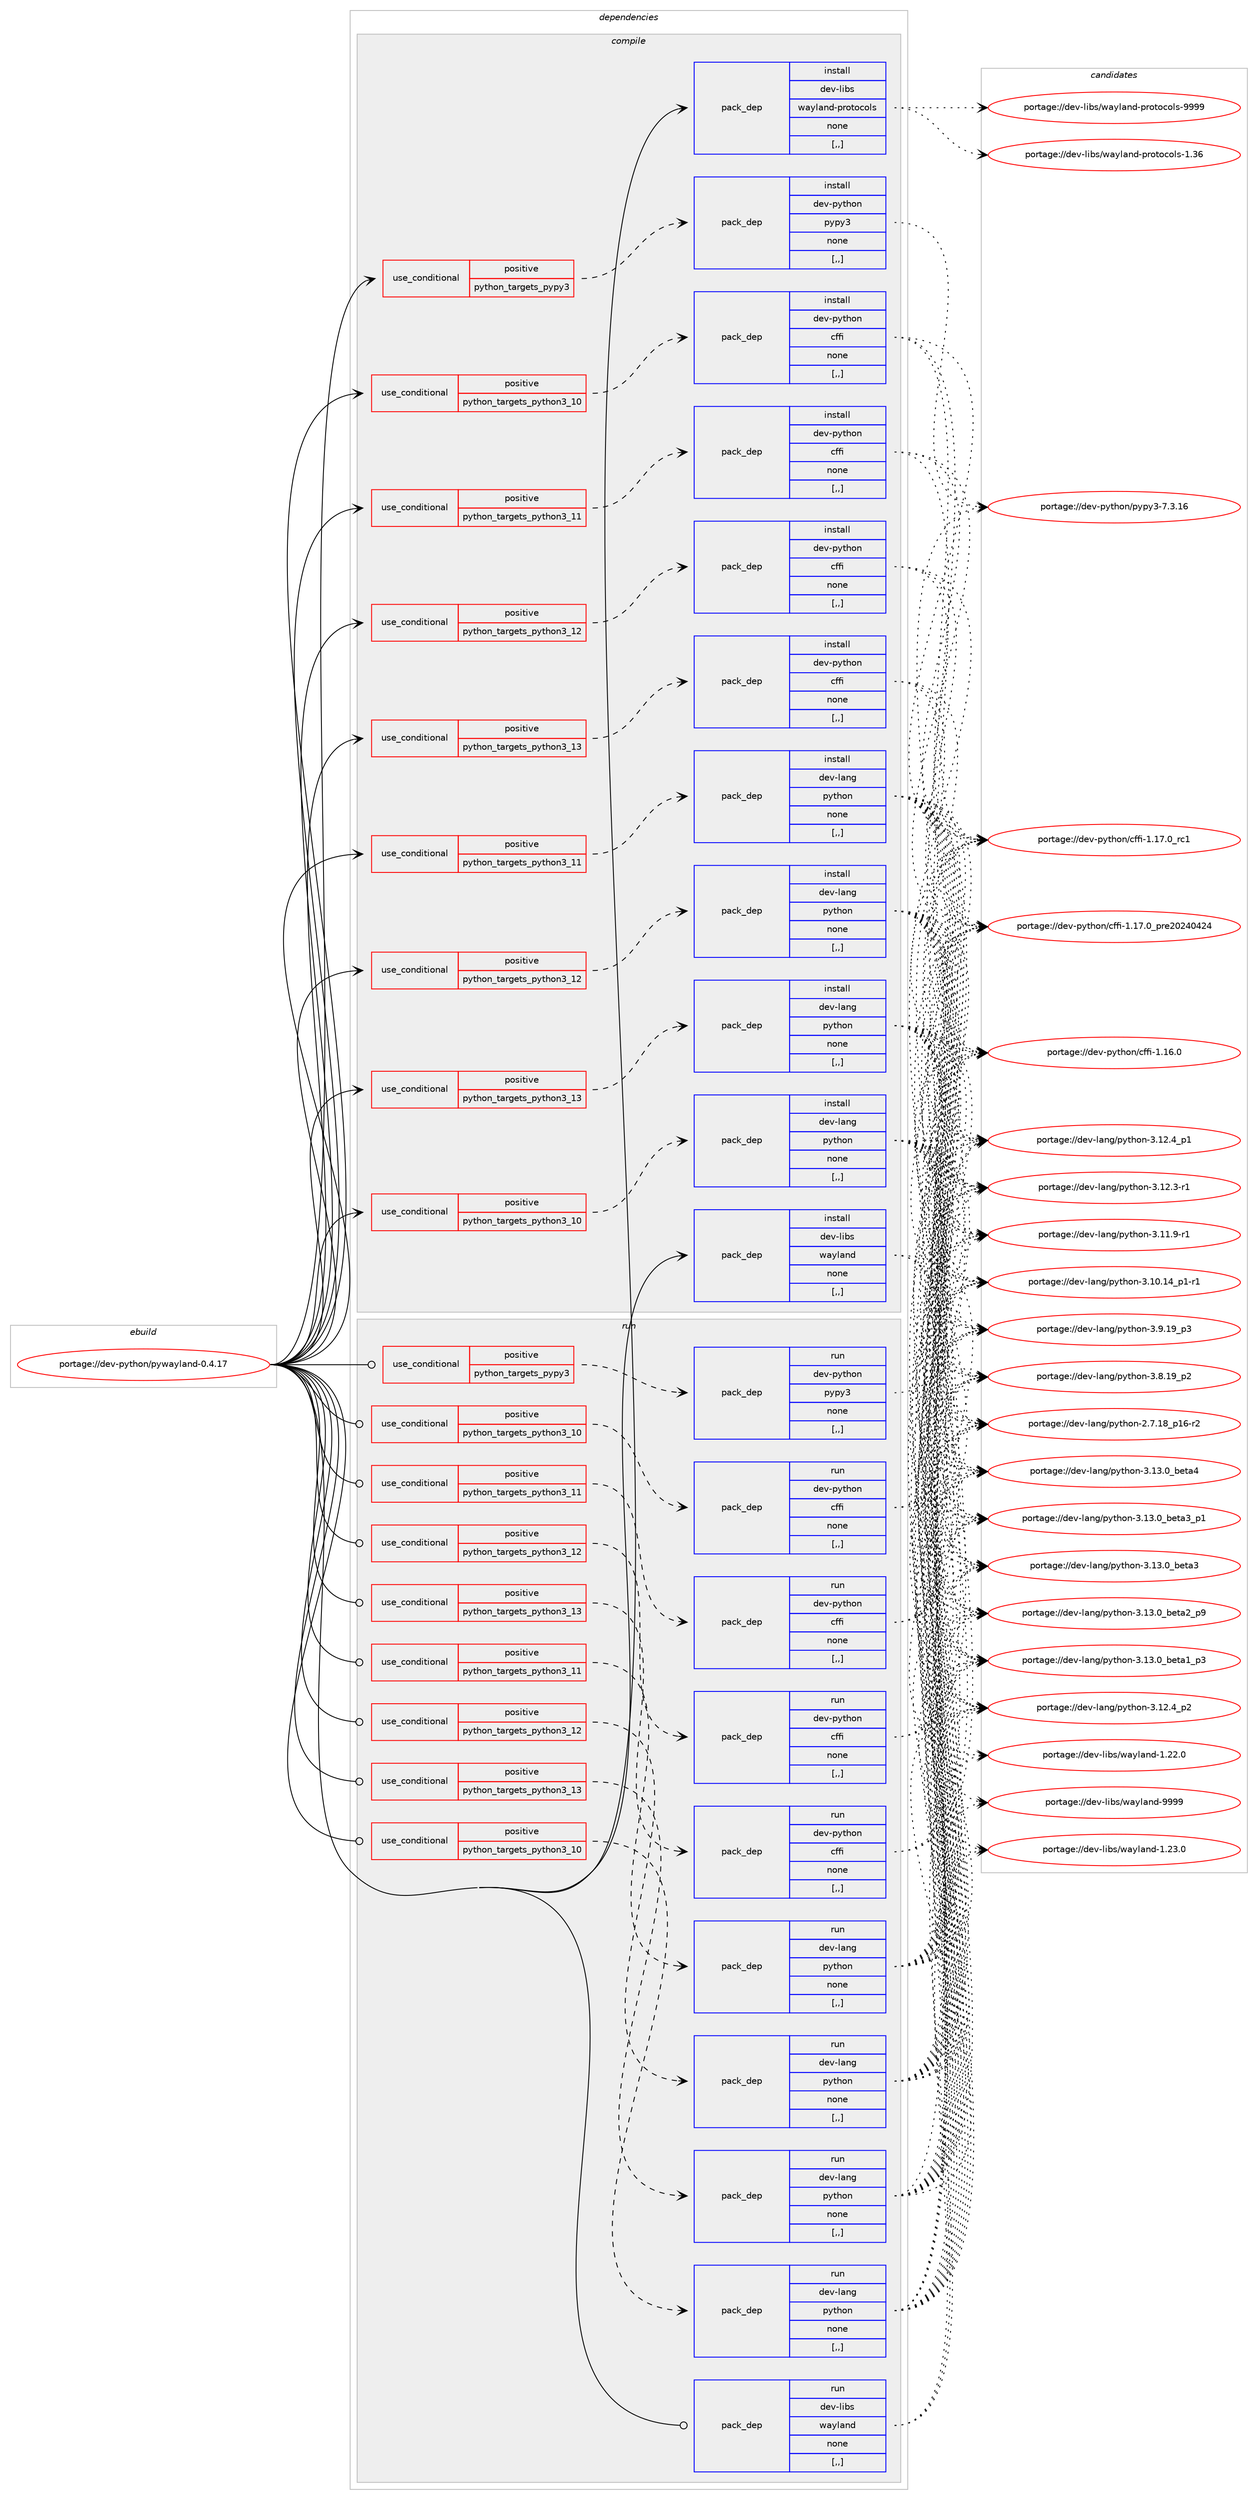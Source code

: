 digraph prolog {

# *************
# Graph options
# *************

newrank=true;
concentrate=true;
compound=true;
graph [rankdir=LR,fontname=Helvetica,fontsize=10,ranksep=1.5];#, ranksep=2.5, nodesep=0.2];
edge  [arrowhead=vee];
node  [fontname=Helvetica,fontsize=10];

# **********
# The ebuild
# **********

subgraph cluster_leftcol {
color=gray;
label=<<i>ebuild</i>>;
id [label="portage://dev-python/pywayland-0.4.17", color=red, width=4, href="../dev-python/pywayland-0.4.17.svg"];
}

# ****************
# The dependencies
# ****************

subgraph cluster_midcol {
color=gray;
label=<<i>dependencies</i>>;
subgraph cluster_compile {
fillcolor="#eeeeee";
style=filled;
label=<<i>compile</i>>;
subgraph cond38649 {
dependency161082 [label=<<TABLE BORDER="0" CELLBORDER="1" CELLSPACING="0" CELLPADDING="4"><TR><TD ROWSPAN="3" CELLPADDING="10">use_conditional</TD></TR><TR><TD>positive</TD></TR><TR><TD>python_targets_pypy3</TD></TR></TABLE>>, shape=none, color=red];
subgraph pack121161 {
dependency161083 [label=<<TABLE BORDER="0" CELLBORDER="1" CELLSPACING="0" CELLPADDING="4" WIDTH="220"><TR><TD ROWSPAN="6" CELLPADDING="30">pack_dep</TD></TR><TR><TD WIDTH="110">install</TD></TR><TR><TD>dev-python</TD></TR><TR><TD>pypy3</TD></TR><TR><TD>none</TD></TR><TR><TD>[,,]</TD></TR></TABLE>>, shape=none, color=blue];
}
dependency161082:e -> dependency161083:w [weight=20,style="dashed",arrowhead="vee"];
}
id:e -> dependency161082:w [weight=20,style="solid",arrowhead="vee"];
subgraph cond38650 {
dependency161084 [label=<<TABLE BORDER="0" CELLBORDER="1" CELLSPACING="0" CELLPADDING="4"><TR><TD ROWSPAN="3" CELLPADDING="10">use_conditional</TD></TR><TR><TD>positive</TD></TR><TR><TD>python_targets_python3_10</TD></TR></TABLE>>, shape=none, color=red];
subgraph pack121162 {
dependency161085 [label=<<TABLE BORDER="0" CELLBORDER="1" CELLSPACING="0" CELLPADDING="4" WIDTH="220"><TR><TD ROWSPAN="6" CELLPADDING="30">pack_dep</TD></TR><TR><TD WIDTH="110">install</TD></TR><TR><TD>dev-lang</TD></TR><TR><TD>python</TD></TR><TR><TD>none</TD></TR><TR><TD>[,,]</TD></TR></TABLE>>, shape=none, color=blue];
}
dependency161084:e -> dependency161085:w [weight=20,style="dashed",arrowhead="vee"];
}
id:e -> dependency161084:w [weight=20,style="solid",arrowhead="vee"];
subgraph cond38651 {
dependency161086 [label=<<TABLE BORDER="0" CELLBORDER="1" CELLSPACING="0" CELLPADDING="4"><TR><TD ROWSPAN="3" CELLPADDING="10">use_conditional</TD></TR><TR><TD>positive</TD></TR><TR><TD>python_targets_python3_10</TD></TR></TABLE>>, shape=none, color=red];
subgraph pack121163 {
dependency161087 [label=<<TABLE BORDER="0" CELLBORDER="1" CELLSPACING="0" CELLPADDING="4" WIDTH="220"><TR><TD ROWSPAN="6" CELLPADDING="30">pack_dep</TD></TR><TR><TD WIDTH="110">install</TD></TR><TR><TD>dev-python</TD></TR><TR><TD>cffi</TD></TR><TR><TD>none</TD></TR><TR><TD>[,,]</TD></TR></TABLE>>, shape=none, color=blue];
}
dependency161086:e -> dependency161087:w [weight=20,style="dashed",arrowhead="vee"];
}
id:e -> dependency161086:w [weight=20,style="solid",arrowhead="vee"];
subgraph cond38652 {
dependency161088 [label=<<TABLE BORDER="0" CELLBORDER="1" CELLSPACING="0" CELLPADDING="4"><TR><TD ROWSPAN="3" CELLPADDING="10">use_conditional</TD></TR><TR><TD>positive</TD></TR><TR><TD>python_targets_python3_11</TD></TR></TABLE>>, shape=none, color=red];
subgraph pack121164 {
dependency161089 [label=<<TABLE BORDER="0" CELLBORDER="1" CELLSPACING="0" CELLPADDING="4" WIDTH="220"><TR><TD ROWSPAN="6" CELLPADDING="30">pack_dep</TD></TR><TR><TD WIDTH="110">install</TD></TR><TR><TD>dev-lang</TD></TR><TR><TD>python</TD></TR><TR><TD>none</TD></TR><TR><TD>[,,]</TD></TR></TABLE>>, shape=none, color=blue];
}
dependency161088:e -> dependency161089:w [weight=20,style="dashed",arrowhead="vee"];
}
id:e -> dependency161088:w [weight=20,style="solid",arrowhead="vee"];
subgraph cond38653 {
dependency161090 [label=<<TABLE BORDER="0" CELLBORDER="1" CELLSPACING="0" CELLPADDING="4"><TR><TD ROWSPAN="3" CELLPADDING="10">use_conditional</TD></TR><TR><TD>positive</TD></TR><TR><TD>python_targets_python3_11</TD></TR></TABLE>>, shape=none, color=red];
subgraph pack121165 {
dependency161091 [label=<<TABLE BORDER="0" CELLBORDER="1" CELLSPACING="0" CELLPADDING="4" WIDTH="220"><TR><TD ROWSPAN="6" CELLPADDING="30">pack_dep</TD></TR><TR><TD WIDTH="110">install</TD></TR><TR><TD>dev-python</TD></TR><TR><TD>cffi</TD></TR><TR><TD>none</TD></TR><TR><TD>[,,]</TD></TR></TABLE>>, shape=none, color=blue];
}
dependency161090:e -> dependency161091:w [weight=20,style="dashed",arrowhead="vee"];
}
id:e -> dependency161090:w [weight=20,style="solid",arrowhead="vee"];
subgraph cond38654 {
dependency161092 [label=<<TABLE BORDER="0" CELLBORDER="1" CELLSPACING="0" CELLPADDING="4"><TR><TD ROWSPAN="3" CELLPADDING="10">use_conditional</TD></TR><TR><TD>positive</TD></TR><TR><TD>python_targets_python3_12</TD></TR></TABLE>>, shape=none, color=red];
subgraph pack121166 {
dependency161093 [label=<<TABLE BORDER="0" CELLBORDER="1" CELLSPACING="0" CELLPADDING="4" WIDTH="220"><TR><TD ROWSPAN="6" CELLPADDING="30">pack_dep</TD></TR><TR><TD WIDTH="110">install</TD></TR><TR><TD>dev-lang</TD></TR><TR><TD>python</TD></TR><TR><TD>none</TD></TR><TR><TD>[,,]</TD></TR></TABLE>>, shape=none, color=blue];
}
dependency161092:e -> dependency161093:w [weight=20,style="dashed",arrowhead="vee"];
}
id:e -> dependency161092:w [weight=20,style="solid",arrowhead="vee"];
subgraph cond38655 {
dependency161094 [label=<<TABLE BORDER="0" CELLBORDER="1" CELLSPACING="0" CELLPADDING="4"><TR><TD ROWSPAN="3" CELLPADDING="10">use_conditional</TD></TR><TR><TD>positive</TD></TR><TR><TD>python_targets_python3_12</TD></TR></TABLE>>, shape=none, color=red];
subgraph pack121167 {
dependency161095 [label=<<TABLE BORDER="0" CELLBORDER="1" CELLSPACING="0" CELLPADDING="4" WIDTH="220"><TR><TD ROWSPAN="6" CELLPADDING="30">pack_dep</TD></TR><TR><TD WIDTH="110">install</TD></TR><TR><TD>dev-python</TD></TR><TR><TD>cffi</TD></TR><TR><TD>none</TD></TR><TR><TD>[,,]</TD></TR></TABLE>>, shape=none, color=blue];
}
dependency161094:e -> dependency161095:w [weight=20,style="dashed",arrowhead="vee"];
}
id:e -> dependency161094:w [weight=20,style="solid",arrowhead="vee"];
subgraph cond38656 {
dependency161096 [label=<<TABLE BORDER="0" CELLBORDER="1" CELLSPACING="0" CELLPADDING="4"><TR><TD ROWSPAN="3" CELLPADDING="10">use_conditional</TD></TR><TR><TD>positive</TD></TR><TR><TD>python_targets_python3_13</TD></TR></TABLE>>, shape=none, color=red];
subgraph pack121168 {
dependency161097 [label=<<TABLE BORDER="0" CELLBORDER="1" CELLSPACING="0" CELLPADDING="4" WIDTH="220"><TR><TD ROWSPAN="6" CELLPADDING="30">pack_dep</TD></TR><TR><TD WIDTH="110">install</TD></TR><TR><TD>dev-lang</TD></TR><TR><TD>python</TD></TR><TR><TD>none</TD></TR><TR><TD>[,,]</TD></TR></TABLE>>, shape=none, color=blue];
}
dependency161096:e -> dependency161097:w [weight=20,style="dashed",arrowhead="vee"];
}
id:e -> dependency161096:w [weight=20,style="solid",arrowhead="vee"];
subgraph cond38657 {
dependency161098 [label=<<TABLE BORDER="0" CELLBORDER="1" CELLSPACING="0" CELLPADDING="4"><TR><TD ROWSPAN="3" CELLPADDING="10">use_conditional</TD></TR><TR><TD>positive</TD></TR><TR><TD>python_targets_python3_13</TD></TR></TABLE>>, shape=none, color=red];
subgraph pack121169 {
dependency161099 [label=<<TABLE BORDER="0" CELLBORDER="1" CELLSPACING="0" CELLPADDING="4" WIDTH="220"><TR><TD ROWSPAN="6" CELLPADDING="30">pack_dep</TD></TR><TR><TD WIDTH="110">install</TD></TR><TR><TD>dev-python</TD></TR><TR><TD>cffi</TD></TR><TR><TD>none</TD></TR><TR><TD>[,,]</TD></TR></TABLE>>, shape=none, color=blue];
}
dependency161098:e -> dependency161099:w [weight=20,style="dashed",arrowhead="vee"];
}
id:e -> dependency161098:w [weight=20,style="solid",arrowhead="vee"];
subgraph pack121170 {
dependency161100 [label=<<TABLE BORDER="0" CELLBORDER="1" CELLSPACING="0" CELLPADDING="4" WIDTH="220"><TR><TD ROWSPAN="6" CELLPADDING="30">pack_dep</TD></TR><TR><TD WIDTH="110">install</TD></TR><TR><TD>dev-libs</TD></TR><TR><TD>wayland</TD></TR><TR><TD>none</TD></TR><TR><TD>[,,]</TD></TR></TABLE>>, shape=none, color=blue];
}
id:e -> dependency161100:w [weight=20,style="solid",arrowhead="vee"];
subgraph pack121171 {
dependency161101 [label=<<TABLE BORDER="0" CELLBORDER="1" CELLSPACING="0" CELLPADDING="4" WIDTH="220"><TR><TD ROWSPAN="6" CELLPADDING="30">pack_dep</TD></TR><TR><TD WIDTH="110">install</TD></TR><TR><TD>dev-libs</TD></TR><TR><TD>wayland-protocols</TD></TR><TR><TD>none</TD></TR><TR><TD>[,,]</TD></TR></TABLE>>, shape=none, color=blue];
}
id:e -> dependency161101:w [weight=20,style="solid",arrowhead="vee"];
}
subgraph cluster_compileandrun {
fillcolor="#eeeeee";
style=filled;
label=<<i>compile and run</i>>;
}
subgraph cluster_run {
fillcolor="#eeeeee";
style=filled;
label=<<i>run</i>>;
subgraph cond38658 {
dependency161102 [label=<<TABLE BORDER="0" CELLBORDER="1" CELLSPACING="0" CELLPADDING="4"><TR><TD ROWSPAN="3" CELLPADDING="10">use_conditional</TD></TR><TR><TD>positive</TD></TR><TR><TD>python_targets_pypy3</TD></TR></TABLE>>, shape=none, color=red];
subgraph pack121172 {
dependency161103 [label=<<TABLE BORDER="0" CELLBORDER="1" CELLSPACING="0" CELLPADDING="4" WIDTH="220"><TR><TD ROWSPAN="6" CELLPADDING="30">pack_dep</TD></TR><TR><TD WIDTH="110">run</TD></TR><TR><TD>dev-python</TD></TR><TR><TD>pypy3</TD></TR><TR><TD>none</TD></TR><TR><TD>[,,]</TD></TR></TABLE>>, shape=none, color=blue];
}
dependency161102:e -> dependency161103:w [weight=20,style="dashed",arrowhead="vee"];
}
id:e -> dependency161102:w [weight=20,style="solid",arrowhead="odot"];
subgraph cond38659 {
dependency161104 [label=<<TABLE BORDER="0" CELLBORDER="1" CELLSPACING="0" CELLPADDING="4"><TR><TD ROWSPAN="3" CELLPADDING="10">use_conditional</TD></TR><TR><TD>positive</TD></TR><TR><TD>python_targets_python3_10</TD></TR></TABLE>>, shape=none, color=red];
subgraph pack121173 {
dependency161105 [label=<<TABLE BORDER="0" CELLBORDER="1" CELLSPACING="0" CELLPADDING="4" WIDTH="220"><TR><TD ROWSPAN="6" CELLPADDING="30">pack_dep</TD></TR><TR><TD WIDTH="110">run</TD></TR><TR><TD>dev-lang</TD></TR><TR><TD>python</TD></TR><TR><TD>none</TD></TR><TR><TD>[,,]</TD></TR></TABLE>>, shape=none, color=blue];
}
dependency161104:e -> dependency161105:w [weight=20,style="dashed",arrowhead="vee"];
}
id:e -> dependency161104:w [weight=20,style="solid",arrowhead="odot"];
subgraph cond38660 {
dependency161106 [label=<<TABLE BORDER="0" CELLBORDER="1" CELLSPACING="0" CELLPADDING="4"><TR><TD ROWSPAN="3" CELLPADDING="10">use_conditional</TD></TR><TR><TD>positive</TD></TR><TR><TD>python_targets_python3_10</TD></TR></TABLE>>, shape=none, color=red];
subgraph pack121174 {
dependency161107 [label=<<TABLE BORDER="0" CELLBORDER="1" CELLSPACING="0" CELLPADDING="4" WIDTH="220"><TR><TD ROWSPAN="6" CELLPADDING="30">pack_dep</TD></TR><TR><TD WIDTH="110">run</TD></TR><TR><TD>dev-python</TD></TR><TR><TD>cffi</TD></TR><TR><TD>none</TD></TR><TR><TD>[,,]</TD></TR></TABLE>>, shape=none, color=blue];
}
dependency161106:e -> dependency161107:w [weight=20,style="dashed",arrowhead="vee"];
}
id:e -> dependency161106:w [weight=20,style="solid",arrowhead="odot"];
subgraph cond38661 {
dependency161108 [label=<<TABLE BORDER="0" CELLBORDER="1" CELLSPACING="0" CELLPADDING="4"><TR><TD ROWSPAN="3" CELLPADDING="10">use_conditional</TD></TR><TR><TD>positive</TD></TR><TR><TD>python_targets_python3_11</TD></TR></TABLE>>, shape=none, color=red];
subgraph pack121175 {
dependency161109 [label=<<TABLE BORDER="0" CELLBORDER="1" CELLSPACING="0" CELLPADDING="4" WIDTH="220"><TR><TD ROWSPAN="6" CELLPADDING="30">pack_dep</TD></TR><TR><TD WIDTH="110">run</TD></TR><TR><TD>dev-lang</TD></TR><TR><TD>python</TD></TR><TR><TD>none</TD></TR><TR><TD>[,,]</TD></TR></TABLE>>, shape=none, color=blue];
}
dependency161108:e -> dependency161109:w [weight=20,style="dashed",arrowhead="vee"];
}
id:e -> dependency161108:w [weight=20,style="solid",arrowhead="odot"];
subgraph cond38662 {
dependency161110 [label=<<TABLE BORDER="0" CELLBORDER="1" CELLSPACING="0" CELLPADDING="4"><TR><TD ROWSPAN="3" CELLPADDING="10">use_conditional</TD></TR><TR><TD>positive</TD></TR><TR><TD>python_targets_python3_11</TD></TR></TABLE>>, shape=none, color=red];
subgraph pack121176 {
dependency161111 [label=<<TABLE BORDER="0" CELLBORDER="1" CELLSPACING="0" CELLPADDING="4" WIDTH="220"><TR><TD ROWSPAN="6" CELLPADDING="30">pack_dep</TD></TR><TR><TD WIDTH="110">run</TD></TR><TR><TD>dev-python</TD></TR><TR><TD>cffi</TD></TR><TR><TD>none</TD></TR><TR><TD>[,,]</TD></TR></TABLE>>, shape=none, color=blue];
}
dependency161110:e -> dependency161111:w [weight=20,style="dashed",arrowhead="vee"];
}
id:e -> dependency161110:w [weight=20,style="solid",arrowhead="odot"];
subgraph cond38663 {
dependency161112 [label=<<TABLE BORDER="0" CELLBORDER="1" CELLSPACING="0" CELLPADDING="4"><TR><TD ROWSPAN="3" CELLPADDING="10">use_conditional</TD></TR><TR><TD>positive</TD></TR><TR><TD>python_targets_python3_12</TD></TR></TABLE>>, shape=none, color=red];
subgraph pack121177 {
dependency161113 [label=<<TABLE BORDER="0" CELLBORDER="1" CELLSPACING="0" CELLPADDING="4" WIDTH="220"><TR><TD ROWSPAN="6" CELLPADDING="30">pack_dep</TD></TR><TR><TD WIDTH="110">run</TD></TR><TR><TD>dev-lang</TD></TR><TR><TD>python</TD></TR><TR><TD>none</TD></TR><TR><TD>[,,]</TD></TR></TABLE>>, shape=none, color=blue];
}
dependency161112:e -> dependency161113:w [weight=20,style="dashed",arrowhead="vee"];
}
id:e -> dependency161112:w [weight=20,style="solid",arrowhead="odot"];
subgraph cond38664 {
dependency161114 [label=<<TABLE BORDER="0" CELLBORDER="1" CELLSPACING="0" CELLPADDING="4"><TR><TD ROWSPAN="3" CELLPADDING="10">use_conditional</TD></TR><TR><TD>positive</TD></TR><TR><TD>python_targets_python3_12</TD></TR></TABLE>>, shape=none, color=red];
subgraph pack121178 {
dependency161115 [label=<<TABLE BORDER="0" CELLBORDER="1" CELLSPACING="0" CELLPADDING="4" WIDTH="220"><TR><TD ROWSPAN="6" CELLPADDING="30">pack_dep</TD></TR><TR><TD WIDTH="110">run</TD></TR><TR><TD>dev-python</TD></TR><TR><TD>cffi</TD></TR><TR><TD>none</TD></TR><TR><TD>[,,]</TD></TR></TABLE>>, shape=none, color=blue];
}
dependency161114:e -> dependency161115:w [weight=20,style="dashed",arrowhead="vee"];
}
id:e -> dependency161114:w [weight=20,style="solid",arrowhead="odot"];
subgraph cond38665 {
dependency161116 [label=<<TABLE BORDER="0" CELLBORDER="1" CELLSPACING="0" CELLPADDING="4"><TR><TD ROWSPAN="3" CELLPADDING="10">use_conditional</TD></TR><TR><TD>positive</TD></TR><TR><TD>python_targets_python3_13</TD></TR></TABLE>>, shape=none, color=red];
subgraph pack121179 {
dependency161117 [label=<<TABLE BORDER="0" CELLBORDER="1" CELLSPACING="0" CELLPADDING="4" WIDTH="220"><TR><TD ROWSPAN="6" CELLPADDING="30">pack_dep</TD></TR><TR><TD WIDTH="110">run</TD></TR><TR><TD>dev-lang</TD></TR><TR><TD>python</TD></TR><TR><TD>none</TD></TR><TR><TD>[,,]</TD></TR></TABLE>>, shape=none, color=blue];
}
dependency161116:e -> dependency161117:w [weight=20,style="dashed",arrowhead="vee"];
}
id:e -> dependency161116:w [weight=20,style="solid",arrowhead="odot"];
subgraph cond38666 {
dependency161118 [label=<<TABLE BORDER="0" CELLBORDER="1" CELLSPACING="0" CELLPADDING="4"><TR><TD ROWSPAN="3" CELLPADDING="10">use_conditional</TD></TR><TR><TD>positive</TD></TR><TR><TD>python_targets_python3_13</TD></TR></TABLE>>, shape=none, color=red];
subgraph pack121180 {
dependency161119 [label=<<TABLE BORDER="0" CELLBORDER="1" CELLSPACING="0" CELLPADDING="4" WIDTH="220"><TR><TD ROWSPAN="6" CELLPADDING="30">pack_dep</TD></TR><TR><TD WIDTH="110">run</TD></TR><TR><TD>dev-python</TD></TR><TR><TD>cffi</TD></TR><TR><TD>none</TD></TR><TR><TD>[,,]</TD></TR></TABLE>>, shape=none, color=blue];
}
dependency161118:e -> dependency161119:w [weight=20,style="dashed",arrowhead="vee"];
}
id:e -> dependency161118:w [weight=20,style="solid",arrowhead="odot"];
subgraph pack121181 {
dependency161120 [label=<<TABLE BORDER="0" CELLBORDER="1" CELLSPACING="0" CELLPADDING="4" WIDTH="220"><TR><TD ROWSPAN="6" CELLPADDING="30">pack_dep</TD></TR><TR><TD WIDTH="110">run</TD></TR><TR><TD>dev-libs</TD></TR><TR><TD>wayland</TD></TR><TR><TD>none</TD></TR><TR><TD>[,,]</TD></TR></TABLE>>, shape=none, color=blue];
}
id:e -> dependency161120:w [weight=20,style="solid",arrowhead="odot"];
}
}

# **************
# The candidates
# **************

subgraph cluster_choices {
rank=same;
color=gray;
label=<<i>candidates</i>>;

subgraph choice121161 {
color=black;
nodesep=1;
choice10010111845112121116104111110471121211121215145554651464954 [label="portage://dev-python/pypy3-7.3.16", color=red, width=4,href="../dev-python/pypy3-7.3.16.svg"];
dependency161083:e -> choice10010111845112121116104111110471121211121215145554651464954:w [style=dotted,weight="100"];
}
subgraph choice121162 {
color=black;
nodesep=1;
choice1001011184510897110103471121211161041111104551464951464895981011169752 [label="portage://dev-lang/python-3.13.0_beta4", color=red, width=4,href="../dev-lang/python-3.13.0_beta4.svg"];
choice10010111845108971101034711212111610411111045514649514648959810111697519511249 [label="portage://dev-lang/python-3.13.0_beta3_p1", color=red, width=4,href="../dev-lang/python-3.13.0_beta3_p1.svg"];
choice1001011184510897110103471121211161041111104551464951464895981011169751 [label="portage://dev-lang/python-3.13.0_beta3", color=red, width=4,href="../dev-lang/python-3.13.0_beta3.svg"];
choice10010111845108971101034711212111610411111045514649514648959810111697509511257 [label="portage://dev-lang/python-3.13.0_beta2_p9", color=red, width=4,href="../dev-lang/python-3.13.0_beta2_p9.svg"];
choice10010111845108971101034711212111610411111045514649514648959810111697499511251 [label="portage://dev-lang/python-3.13.0_beta1_p3", color=red, width=4,href="../dev-lang/python-3.13.0_beta1_p3.svg"];
choice100101118451089711010347112121116104111110455146495046529511250 [label="portage://dev-lang/python-3.12.4_p2", color=red, width=4,href="../dev-lang/python-3.12.4_p2.svg"];
choice100101118451089711010347112121116104111110455146495046529511249 [label="portage://dev-lang/python-3.12.4_p1", color=red, width=4,href="../dev-lang/python-3.12.4_p1.svg"];
choice100101118451089711010347112121116104111110455146495046514511449 [label="portage://dev-lang/python-3.12.3-r1", color=red, width=4,href="../dev-lang/python-3.12.3-r1.svg"];
choice100101118451089711010347112121116104111110455146494946574511449 [label="portage://dev-lang/python-3.11.9-r1", color=red, width=4,href="../dev-lang/python-3.11.9-r1.svg"];
choice100101118451089711010347112121116104111110455146494846495295112494511449 [label="portage://dev-lang/python-3.10.14_p1-r1", color=red, width=4,href="../dev-lang/python-3.10.14_p1-r1.svg"];
choice100101118451089711010347112121116104111110455146574649579511251 [label="portage://dev-lang/python-3.9.19_p3", color=red, width=4,href="../dev-lang/python-3.9.19_p3.svg"];
choice100101118451089711010347112121116104111110455146564649579511250 [label="portage://dev-lang/python-3.8.19_p2", color=red, width=4,href="../dev-lang/python-3.8.19_p2.svg"];
choice100101118451089711010347112121116104111110455046554649569511249544511450 [label="portage://dev-lang/python-2.7.18_p16-r2", color=red, width=4,href="../dev-lang/python-2.7.18_p16-r2.svg"];
dependency161085:e -> choice1001011184510897110103471121211161041111104551464951464895981011169752:w [style=dotted,weight="100"];
dependency161085:e -> choice10010111845108971101034711212111610411111045514649514648959810111697519511249:w [style=dotted,weight="100"];
dependency161085:e -> choice1001011184510897110103471121211161041111104551464951464895981011169751:w [style=dotted,weight="100"];
dependency161085:e -> choice10010111845108971101034711212111610411111045514649514648959810111697509511257:w [style=dotted,weight="100"];
dependency161085:e -> choice10010111845108971101034711212111610411111045514649514648959810111697499511251:w [style=dotted,weight="100"];
dependency161085:e -> choice100101118451089711010347112121116104111110455146495046529511250:w [style=dotted,weight="100"];
dependency161085:e -> choice100101118451089711010347112121116104111110455146495046529511249:w [style=dotted,weight="100"];
dependency161085:e -> choice100101118451089711010347112121116104111110455146495046514511449:w [style=dotted,weight="100"];
dependency161085:e -> choice100101118451089711010347112121116104111110455146494946574511449:w [style=dotted,weight="100"];
dependency161085:e -> choice100101118451089711010347112121116104111110455146494846495295112494511449:w [style=dotted,weight="100"];
dependency161085:e -> choice100101118451089711010347112121116104111110455146574649579511251:w [style=dotted,weight="100"];
dependency161085:e -> choice100101118451089711010347112121116104111110455146564649579511250:w [style=dotted,weight="100"];
dependency161085:e -> choice100101118451089711010347112121116104111110455046554649569511249544511450:w [style=dotted,weight="100"];
}
subgraph choice121163 {
color=black;
nodesep=1;
choice10010111845112121116104111110479910210210545494649554648951149949 [label="portage://dev-python/cffi-1.17.0_rc1", color=red, width=4,href="../dev-python/cffi-1.17.0_rc1.svg"];
choice10010111845112121116104111110479910210210545494649554648951121141015048505248525052 [label="portage://dev-python/cffi-1.17.0_pre20240424", color=red, width=4,href="../dev-python/cffi-1.17.0_pre20240424.svg"];
choice10010111845112121116104111110479910210210545494649544648 [label="portage://dev-python/cffi-1.16.0", color=red, width=4,href="../dev-python/cffi-1.16.0.svg"];
dependency161087:e -> choice10010111845112121116104111110479910210210545494649554648951149949:w [style=dotted,weight="100"];
dependency161087:e -> choice10010111845112121116104111110479910210210545494649554648951121141015048505248525052:w [style=dotted,weight="100"];
dependency161087:e -> choice10010111845112121116104111110479910210210545494649544648:w [style=dotted,weight="100"];
}
subgraph choice121164 {
color=black;
nodesep=1;
choice1001011184510897110103471121211161041111104551464951464895981011169752 [label="portage://dev-lang/python-3.13.0_beta4", color=red, width=4,href="../dev-lang/python-3.13.0_beta4.svg"];
choice10010111845108971101034711212111610411111045514649514648959810111697519511249 [label="portage://dev-lang/python-3.13.0_beta3_p1", color=red, width=4,href="../dev-lang/python-3.13.0_beta3_p1.svg"];
choice1001011184510897110103471121211161041111104551464951464895981011169751 [label="portage://dev-lang/python-3.13.0_beta3", color=red, width=4,href="../dev-lang/python-3.13.0_beta3.svg"];
choice10010111845108971101034711212111610411111045514649514648959810111697509511257 [label="portage://dev-lang/python-3.13.0_beta2_p9", color=red, width=4,href="../dev-lang/python-3.13.0_beta2_p9.svg"];
choice10010111845108971101034711212111610411111045514649514648959810111697499511251 [label="portage://dev-lang/python-3.13.0_beta1_p3", color=red, width=4,href="../dev-lang/python-3.13.0_beta1_p3.svg"];
choice100101118451089711010347112121116104111110455146495046529511250 [label="portage://dev-lang/python-3.12.4_p2", color=red, width=4,href="../dev-lang/python-3.12.4_p2.svg"];
choice100101118451089711010347112121116104111110455146495046529511249 [label="portage://dev-lang/python-3.12.4_p1", color=red, width=4,href="../dev-lang/python-3.12.4_p1.svg"];
choice100101118451089711010347112121116104111110455146495046514511449 [label="portage://dev-lang/python-3.12.3-r1", color=red, width=4,href="../dev-lang/python-3.12.3-r1.svg"];
choice100101118451089711010347112121116104111110455146494946574511449 [label="portage://dev-lang/python-3.11.9-r1", color=red, width=4,href="../dev-lang/python-3.11.9-r1.svg"];
choice100101118451089711010347112121116104111110455146494846495295112494511449 [label="portage://dev-lang/python-3.10.14_p1-r1", color=red, width=4,href="../dev-lang/python-3.10.14_p1-r1.svg"];
choice100101118451089711010347112121116104111110455146574649579511251 [label="portage://dev-lang/python-3.9.19_p3", color=red, width=4,href="../dev-lang/python-3.9.19_p3.svg"];
choice100101118451089711010347112121116104111110455146564649579511250 [label="portage://dev-lang/python-3.8.19_p2", color=red, width=4,href="../dev-lang/python-3.8.19_p2.svg"];
choice100101118451089711010347112121116104111110455046554649569511249544511450 [label="portage://dev-lang/python-2.7.18_p16-r2", color=red, width=4,href="../dev-lang/python-2.7.18_p16-r2.svg"];
dependency161089:e -> choice1001011184510897110103471121211161041111104551464951464895981011169752:w [style=dotted,weight="100"];
dependency161089:e -> choice10010111845108971101034711212111610411111045514649514648959810111697519511249:w [style=dotted,weight="100"];
dependency161089:e -> choice1001011184510897110103471121211161041111104551464951464895981011169751:w [style=dotted,weight="100"];
dependency161089:e -> choice10010111845108971101034711212111610411111045514649514648959810111697509511257:w [style=dotted,weight="100"];
dependency161089:e -> choice10010111845108971101034711212111610411111045514649514648959810111697499511251:w [style=dotted,weight="100"];
dependency161089:e -> choice100101118451089711010347112121116104111110455146495046529511250:w [style=dotted,weight="100"];
dependency161089:e -> choice100101118451089711010347112121116104111110455146495046529511249:w [style=dotted,weight="100"];
dependency161089:e -> choice100101118451089711010347112121116104111110455146495046514511449:w [style=dotted,weight="100"];
dependency161089:e -> choice100101118451089711010347112121116104111110455146494946574511449:w [style=dotted,weight="100"];
dependency161089:e -> choice100101118451089711010347112121116104111110455146494846495295112494511449:w [style=dotted,weight="100"];
dependency161089:e -> choice100101118451089711010347112121116104111110455146574649579511251:w [style=dotted,weight="100"];
dependency161089:e -> choice100101118451089711010347112121116104111110455146564649579511250:w [style=dotted,weight="100"];
dependency161089:e -> choice100101118451089711010347112121116104111110455046554649569511249544511450:w [style=dotted,weight="100"];
}
subgraph choice121165 {
color=black;
nodesep=1;
choice10010111845112121116104111110479910210210545494649554648951149949 [label="portage://dev-python/cffi-1.17.0_rc1", color=red, width=4,href="../dev-python/cffi-1.17.0_rc1.svg"];
choice10010111845112121116104111110479910210210545494649554648951121141015048505248525052 [label="portage://dev-python/cffi-1.17.0_pre20240424", color=red, width=4,href="../dev-python/cffi-1.17.0_pre20240424.svg"];
choice10010111845112121116104111110479910210210545494649544648 [label="portage://dev-python/cffi-1.16.0", color=red, width=4,href="../dev-python/cffi-1.16.0.svg"];
dependency161091:e -> choice10010111845112121116104111110479910210210545494649554648951149949:w [style=dotted,weight="100"];
dependency161091:e -> choice10010111845112121116104111110479910210210545494649554648951121141015048505248525052:w [style=dotted,weight="100"];
dependency161091:e -> choice10010111845112121116104111110479910210210545494649544648:w [style=dotted,weight="100"];
}
subgraph choice121166 {
color=black;
nodesep=1;
choice1001011184510897110103471121211161041111104551464951464895981011169752 [label="portage://dev-lang/python-3.13.0_beta4", color=red, width=4,href="../dev-lang/python-3.13.0_beta4.svg"];
choice10010111845108971101034711212111610411111045514649514648959810111697519511249 [label="portage://dev-lang/python-3.13.0_beta3_p1", color=red, width=4,href="../dev-lang/python-3.13.0_beta3_p1.svg"];
choice1001011184510897110103471121211161041111104551464951464895981011169751 [label="portage://dev-lang/python-3.13.0_beta3", color=red, width=4,href="../dev-lang/python-3.13.0_beta3.svg"];
choice10010111845108971101034711212111610411111045514649514648959810111697509511257 [label="portage://dev-lang/python-3.13.0_beta2_p9", color=red, width=4,href="../dev-lang/python-3.13.0_beta2_p9.svg"];
choice10010111845108971101034711212111610411111045514649514648959810111697499511251 [label="portage://dev-lang/python-3.13.0_beta1_p3", color=red, width=4,href="../dev-lang/python-3.13.0_beta1_p3.svg"];
choice100101118451089711010347112121116104111110455146495046529511250 [label="portage://dev-lang/python-3.12.4_p2", color=red, width=4,href="../dev-lang/python-3.12.4_p2.svg"];
choice100101118451089711010347112121116104111110455146495046529511249 [label="portage://dev-lang/python-3.12.4_p1", color=red, width=4,href="../dev-lang/python-3.12.4_p1.svg"];
choice100101118451089711010347112121116104111110455146495046514511449 [label="portage://dev-lang/python-3.12.3-r1", color=red, width=4,href="../dev-lang/python-3.12.3-r1.svg"];
choice100101118451089711010347112121116104111110455146494946574511449 [label="portage://dev-lang/python-3.11.9-r1", color=red, width=4,href="../dev-lang/python-3.11.9-r1.svg"];
choice100101118451089711010347112121116104111110455146494846495295112494511449 [label="portage://dev-lang/python-3.10.14_p1-r1", color=red, width=4,href="../dev-lang/python-3.10.14_p1-r1.svg"];
choice100101118451089711010347112121116104111110455146574649579511251 [label="portage://dev-lang/python-3.9.19_p3", color=red, width=4,href="../dev-lang/python-3.9.19_p3.svg"];
choice100101118451089711010347112121116104111110455146564649579511250 [label="portage://dev-lang/python-3.8.19_p2", color=red, width=4,href="../dev-lang/python-3.8.19_p2.svg"];
choice100101118451089711010347112121116104111110455046554649569511249544511450 [label="portage://dev-lang/python-2.7.18_p16-r2", color=red, width=4,href="../dev-lang/python-2.7.18_p16-r2.svg"];
dependency161093:e -> choice1001011184510897110103471121211161041111104551464951464895981011169752:w [style=dotted,weight="100"];
dependency161093:e -> choice10010111845108971101034711212111610411111045514649514648959810111697519511249:w [style=dotted,weight="100"];
dependency161093:e -> choice1001011184510897110103471121211161041111104551464951464895981011169751:w [style=dotted,weight="100"];
dependency161093:e -> choice10010111845108971101034711212111610411111045514649514648959810111697509511257:w [style=dotted,weight="100"];
dependency161093:e -> choice10010111845108971101034711212111610411111045514649514648959810111697499511251:w [style=dotted,weight="100"];
dependency161093:e -> choice100101118451089711010347112121116104111110455146495046529511250:w [style=dotted,weight="100"];
dependency161093:e -> choice100101118451089711010347112121116104111110455146495046529511249:w [style=dotted,weight="100"];
dependency161093:e -> choice100101118451089711010347112121116104111110455146495046514511449:w [style=dotted,weight="100"];
dependency161093:e -> choice100101118451089711010347112121116104111110455146494946574511449:w [style=dotted,weight="100"];
dependency161093:e -> choice100101118451089711010347112121116104111110455146494846495295112494511449:w [style=dotted,weight="100"];
dependency161093:e -> choice100101118451089711010347112121116104111110455146574649579511251:w [style=dotted,weight="100"];
dependency161093:e -> choice100101118451089711010347112121116104111110455146564649579511250:w [style=dotted,weight="100"];
dependency161093:e -> choice100101118451089711010347112121116104111110455046554649569511249544511450:w [style=dotted,weight="100"];
}
subgraph choice121167 {
color=black;
nodesep=1;
choice10010111845112121116104111110479910210210545494649554648951149949 [label="portage://dev-python/cffi-1.17.0_rc1", color=red, width=4,href="../dev-python/cffi-1.17.0_rc1.svg"];
choice10010111845112121116104111110479910210210545494649554648951121141015048505248525052 [label="portage://dev-python/cffi-1.17.0_pre20240424", color=red, width=4,href="../dev-python/cffi-1.17.0_pre20240424.svg"];
choice10010111845112121116104111110479910210210545494649544648 [label="portage://dev-python/cffi-1.16.0", color=red, width=4,href="../dev-python/cffi-1.16.0.svg"];
dependency161095:e -> choice10010111845112121116104111110479910210210545494649554648951149949:w [style=dotted,weight="100"];
dependency161095:e -> choice10010111845112121116104111110479910210210545494649554648951121141015048505248525052:w [style=dotted,weight="100"];
dependency161095:e -> choice10010111845112121116104111110479910210210545494649544648:w [style=dotted,weight="100"];
}
subgraph choice121168 {
color=black;
nodesep=1;
choice1001011184510897110103471121211161041111104551464951464895981011169752 [label="portage://dev-lang/python-3.13.0_beta4", color=red, width=4,href="../dev-lang/python-3.13.0_beta4.svg"];
choice10010111845108971101034711212111610411111045514649514648959810111697519511249 [label="portage://dev-lang/python-3.13.0_beta3_p1", color=red, width=4,href="../dev-lang/python-3.13.0_beta3_p1.svg"];
choice1001011184510897110103471121211161041111104551464951464895981011169751 [label="portage://dev-lang/python-3.13.0_beta3", color=red, width=4,href="../dev-lang/python-3.13.0_beta3.svg"];
choice10010111845108971101034711212111610411111045514649514648959810111697509511257 [label="portage://dev-lang/python-3.13.0_beta2_p9", color=red, width=4,href="../dev-lang/python-3.13.0_beta2_p9.svg"];
choice10010111845108971101034711212111610411111045514649514648959810111697499511251 [label="portage://dev-lang/python-3.13.0_beta1_p3", color=red, width=4,href="../dev-lang/python-3.13.0_beta1_p3.svg"];
choice100101118451089711010347112121116104111110455146495046529511250 [label="portage://dev-lang/python-3.12.4_p2", color=red, width=4,href="../dev-lang/python-3.12.4_p2.svg"];
choice100101118451089711010347112121116104111110455146495046529511249 [label="portage://dev-lang/python-3.12.4_p1", color=red, width=4,href="../dev-lang/python-3.12.4_p1.svg"];
choice100101118451089711010347112121116104111110455146495046514511449 [label="portage://dev-lang/python-3.12.3-r1", color=red, width=4,href="../dev-lang/python-3.12.3-r1.svg"];
choice100101118451089711010347112121116104111110455146494946574511449 [label="portage://dev-lang/python-3.11.9-r1", color=red, width=4,href="../dev-lang/python-3.11.9-r1.svg"];
choice100101118451089711010347112121116104111110455146494846495295112494511449 [label="portage://dev-lang/python-3.10.14_p1-r1", color=red, width=4,href="../dev-lang/python-3.10.14_p1-r1.svg"];
choice100101118451089711010347112121116104111110455146574649579511251 [label="portage://dev-lang/python-3.9.19_p3", color=red, width=4,href="../dev-lang/python-3.9.19_p3.svg"];
choice100101118451089711010347112121116104111110455146564649579511250 [label="portage://dev-lang/python-3.8.19_p2", color=red, width=4,href="../dev-lang/python-3.8.19_p2.svg"];
choice100101118451089711010347112121116104111110455046554649569511249544511450 [label="portage://dev-lang/python-2.7.18_p16-r2", color=red, width=4,href="../dev-lang/python-2.7.18_p16-r2.svg"];
dependency161097:e -> choice1001011184510897110103471121211161041111104551464951464895981011169752:w [style=dotted,weight="100"];
dependency161097:e -> choice10010111845108971101034711212111610411111045514649514648959810111697519511249:w [style=dotted,weight="100"];
dependency161097:e -> choice1001011184510897110103471121211161041111104551464951464895981011169751:w [style=dotted,weight="100"];
dependency161097:e -> choice10010111845108971101034711212111610411111045514649514648959810111697509511257:w [style=dotted,weight="100"];
dependency161097:e -> choice10010111845108971101034711212111610411111045514649514648959810111697499511251:w [style=dotted,weight="100"];
dependency161097:e -> choice100101118451089711010347112121116104111110455146495046529511250:w [style=dotted,weight="100"];
dependency161097:e -> choice100101118451089711010347112121116104111110455146495046529511249:w [style=dotted,weight="100"];
dependency161097:e -> choice100101118451089711010347112121116104111110455146495046514511449:w [style=dotted,weight="100"];
dependency161097:e -> choice100101118451089711010347112121116104111110455146494946574511449:w [style=dotted,weight="100"];
dependency161097:e -> choice100101118451089711010347112121116104111110455146494846495295112494511449:w [style=dotted,weight="100"];
dependency161097:e -> choice100101118451089711010347112121116104111110455146574649579511251:w [style=dotted,weight="100"];
dependency161097:e -> choice100101118451089711010347112121116104111110455146564649579511250:w [style=dotted,weight="100"];
dependency161097:e -> choice100101118451089711010347112121116104111110455046554649569511249544511450:w [style=dotted,weight="100"];
}
subgraph choice121169 {
color=black;
nodesep=1;
choice10010111845112121116104111110479910210210545494649554648951149949 [label="portage://dev-python/cffi-1.17.0_rc1", color=red, width=4,href="../dev-python/cffi-1.17.0_rc1.svg"];
choice10010111845112121116104111110479910210210545494649554648951121141015048505248525052 [label="portage://dev-python/cffi-1.17.0_pre20240424", color=red, width=4,href="../dev-python/cffi-1.17.0_pre20240424.svg"];
choice10010111845112121116104111110479910210210545494649544648 [label="portage://dev-python/cffi-1.16.0", color=red, width=4,href="../dev-python/cffi-1.16.0.svg"];
dependency161099:e -> choice10010111845112121116104111110479910210210545494649554648951149949:w [style=dotted,weight="100"];
dependency161099:e -> choice10010111845112121116104111110479910210210545494649554648951121141015048505248525052:w [style=dotted,weight="100"];
dependency161099:e -> choice10010111845112121116104111110479910210210545494649544648:w [style=dotted,weight="100"];
}
subgraph choice121170 {
color=black;
nodesep=1;
choice10010111845108105981154711997121108971101004557575757 [label="portage://dev-libs/wayland-9999", color=red, width=4,href="../dev-libs/wayland-9999.svg"];
choice100101118451081059811547119971211089711010045494650514648 [label="portage://dev-libs/wayland-1.23.0", color=red, width=4,href="../dev-libs/wayland-1.23.0.svg"];
choice100101118451081059811547119971211089711010045494650504648 [label="portage://dev-libs/wayland-1.22.0", color=red, width=4,href="../dev-libs/wayland-1.22.0.svg"];
dependency161100:e -> choice10010111845108105981154711997121108971101004557575757:w [style=dotted,weight="100"];
dependency161100:e -> choice100101118451081059811547119971211089711010045494650514648:w [style=dotted,weight="100"];
dependency161100:e -> choice100101118451081059811547119971211089711010045494650504648:w [style=dotted,weight="100"];
}
subgraph choice121171 {
color=black;
nodesep=1;
choice100101118451081059811547119971211089711010045112114111116111991111081154557575757 [label="portage://dev-libs/wayland-protocols-9999", color=red, width=4,href="../dev-libs/wayland-protocols-9999.svg"];
choice100101118451081059811547119971211089711010045112114111116111991111081154549465154 [label="portage://dev-libs/wayland-protocols-1.36", color=red, width=4,href="../dev-libs/wayland-protocols-1.36.svg"];
dependency161101:e -> choice100101118451081059811547119971211089711010045112114111116111991111081154557575757:w [style=dotted,weight="100"];
dependency161101:e -> choice100101118451081059811547119971211089711010045112114111116111991111081154549465154:w [style=dotted,weight="100"];
}
subgraph choice121172 {
color=black;
nodesep=1;
choice10010111845112121116104111110471121211121215145554651464954 [label="portage://dev-python/pypy3-7.3.16", color=red, width=4,href="../dev-python/pypy3-7.3.16.svg"];
dependency161103:e -> choice10010111845112121116104111110471121211121215145554651464954:w [style=dotted,weight="100"];
}
subgraph choice121173 {
color=black;
nodesep=1;
choice1001011184510897110103471121211161041111104551464951464895981011169752 [label="portage://dev-lang/python-3.13.0_beta4", color=red, width=4,href="../dev-lang/python-3.13.0_beta4.svg"];
choice10010111845108971101034711212111610411111045514649514648959810111697519511249 [label="portage://dev-lang/python-3.13.0_beta3_p1", color=red, width=4,href="../dev-lang/python-3.13.0_beta3_p1.svg"];
choice1001011184510897110103471121211161041111104551464951464895981011169751 [label="portage://dev-lang/python-3.13.0_beta3", color=red, width=4,href="../dev-lang/python-3.13.0_beta3.svg"];
choice10010111845108971101034711212111610411111045514649514648959810111697509511257 [label="portage://dev-lang/python-3.13.0_beta2_p9", color=red, width=4,href="../dev-lang/python-3.13.0_beta2_p9.svg"];
choice10010111845108971101034711212111610411111045514649514648959810111697499511251 [label="portage://dev-lang/python-3.13.0_beta1_p3", color=red, width=4,href="../dev-lang/python-3.13.0_beta1_p3.svg"];
choice100101118451089711010347112121116104111110455146495046529511250 [label="portage://dev-lang/python-3.12.4_p2", color=red, width=4,href="../dev-lang/python-3.12.4_p2.svg"];
choice100101118451089711010347112121116104111110455146495046529511249 [label="portage://dev-lang/python-3.12.4_p1", color=red, width=4,href="../dev-lang/python-3.12.4_p1.svg"];
choice100101118451089711010347112121116104111110455146495046514511449 [label="portage://dev-lang/python-3.12.3-r1", color=red, width=4,href="../dev-lang/python-3.12.3-r1.svg"];
choice100101118451089711010347112121116104111110455146494946574511449 [label="portage://dev-lang/python-3.11.9-r1", color=red, width=4,href="../dev-lang/python-3.11.9-r1.svg"];
choice100101118451089711010347112121116104111110455146494846495295112494511449 [label="portage://dev-lang/python-3.10.14_p1-r1", color=red, width=4,href="../dev-lang/python-3.10.14_p1-r1.svg"];
choice100101118451089711010347112121116104111110455146574649579511251 [label="portage://dev-lang/python-3.9.19_p3", color=red, width=4,href="../dev-lang/python-3.9.19_p3.svg"];
choice100101118451089711010347112121116104111110455146564649579511250 [label="portage://dev-lang/python-3.8.19_p2", color=red, width=4,href="../dev-lang/python-3.8.19_p2.svg"];
choice100101118451089711010347112121116104111110455046554649569511249544511450 [label="portage://dev-lang/python-2.7.18_p16-r2", color=red, width=4,href="../dev-lang/python-2.7.18_p16-r2.svg"];
dependency161105:e -> choice1001011184510897110103471121211161041111104551464951464895981011169752:w [style=dotted,weight="100"];
dependency161105:e -> choice10010111845108971101034711212111610411111045514649514648959810111697519511249:w [style=dotted,weight="100"];
dependency161105:e -> choice1001011184510897110103471121211161041111104551464951464895981011169751:w [style=dotted,weight="100"];
dependency161105:e -> choice10010111845108971101034711212111610411111045514649514648959810111697509511257:w [style=dotted,weight="100"];
dependency161105:e -> choice10010111845108971101034711212111610411111045514649514648959810111697499511251:w [style=dotted,weight="100"];
dependency161105:e -> choice100101118451089711010347112121116104111110455146495046529511250:w [style=dotted,weight="100"];
dependency161105:e -> choice100101118451089711010347112121116104111110455146495046529511249:w [style=dotted,weight="100"];
dependency161105:e -> choice100101118451089711010347112121116104111110455146495046514511449:w [style=dotted,weight="100"];
dependency161105:e -> choice100101118451089711010347112121116104111110455146494946574511449:w [style=dotted,weight="100"];
dependency161105:e -> choice100101118451089711010347112121116104111110455146494846495295112494511449:w [style=dotted,weight="100"];
dependency161105:e -> choice100101118451089711010347112121116104111110455146574649579511251:w [style=dotted,weight="100"];
dependency161105:e -> choice100101118451089711010347112121116104111110455146564649579511250:w [style=dotted,weight="100"];
dependency161105:e -> choice100101118451089711010347112121116104111110455046554649569511249544511450:w [style=dotted,weight="100"];
}
subgraph choice121174 {
color=black;
nodesep=1;
choice10010111845112121116104111110479910210210545494649554648951149949 [label="portage://dev-python/cffi-1.17.0_rc1", color=red, width=4,href="../dev-python/cffi-1.17.0_rc1.svg"];
choice10010111845112121116104111110479910210210545494649554648951121141015048505248525052 [label="portage://dev-python/cffi-1.17.0_pre20240424", color=red, width=4,href="../dev-python/cffi-1.17.0_pre20240424.svg"];
choice10010111845112121116104111110479910210210545494649544648 [label="portage://dev-python/cffi-1.16.0", color=red, width=4,href="../dev-python/cffi-1.16.0.svg"];
dependency161107:e -> choice10010111845112121116104111110479910210210545494649554648951149949:w [style=dotted,weight="100"];
dependency161107:e -> choice10010111845112121116104111110479910210210545494649554648951121141015048505248525052:w [style=dotted,weight="100"];
dependency161107:e -> choice10010111845112121116104111110479910210210545494649544648:w [style=dotted,weight="100"];
}
subgraph choice121175 {
color=black;
nodesep=1;
choice1001011184510897110103471121211161041111104551464951464895981011169752 [label="portage://dev-lang/python-3.13.0_beta4", color=red, width=4,href="../dev-lang/python-3.13.0_beta4.svg"];
choice10010111845108971101034711212111610411111045514649514648959810111697519511249 [label="portage://dev-lang/python-3.13.0_beta3_p1", color=red, width=4,href="../dev-lang/python-3.13.0_beta3_p1.svg"];
choice1001011184510897110103471121211161041111104551464951464895981011169751 [label="portage://dev-lang/python-3.13.0_beta3", color=red, width=4,href="../dev-lang/python-3.13.0_beta3.svg"];
choice10010111845108971101034711212111610411111045514649514648959810111697509511257 [label="portage://dev-lang/python-3.13.0_beta2_p9", color=red, width=4,href="../dev-lang/python-3.13.0_beta2_p9.svg"];
choice10010111845108971101034711212111610411111045514649514648959810111697499511251 [label="portage://dev-lang/python-3.13.0_beta1_p3", color=red, width=4,href="../dev-lang/python-3.13.0_beta1_p3.svg"];
choice100101118451089711010347112121116104111110455146495046529511250 [label="portage://dev-lang/python-3.12.4_p2", color=red, width=4,href="../dev-lang/python-3.12.4_p2.svg"];
choice100101118451089711010347112121116104111110455146495046529511249 [label="portage://dev-lang/python-3.12.4_p1", color=red, width=4,href="../dev-lang/python-3.12.4_p1.svg"];
choice100101118451089711010347112121116104111110455146495046514511449 [label="portage://dev-lang/python-3.12.3-r1", color=red, width=4,href="../dev-lang/python-3.12.3-r1.svg"];
choice100101118451089711010347112121116104111110455146494946574511449 [label="portage://dev-lang/python-3.11.9-r1", color=red, width=4,href="../dev-lang/python-3.11.9-r1.svg"];
choice100101118451089711010347112121116104111110455146494846495295112494511449 [label="portage://dev-lang/python-3.10.14_p1-r1", color=red, width=4,href="../dev-lang/python-3.10.14_p1-r1.svg"];
choice100101118451089711010347112121116104111110455146574649579511251 [label="portage://dev-lang/python-3.9.19_p3", color=red, width=4,href="../dev-lang/python-3.9.19_p3.svg"];
choice100101118451089711010347112121116104111110455146564649579511250 [label="portage://dev-lang/python-3.8.19_p2", color=red, width=4,href="../dev-lang/python-3.8.19_p2.svg"];
choice100101118451089711010347112121116104111110455046554649569511249544511450 [label="portage://dev-lang/python-2.7.18_p16-r2", color=red, width=4,href="../dev-lang/python-2.7.18_p16-r2.svg"];
dependency161109:e -> choice1001011184510897110103471121211161041111104551464951464895981011169752:w [style=dotted,weight="100"];
dependency161109:e -> choice10010111845108971101034711212111610411111045514649514648959810111697519511249:w [style=dotted,weight="100"];
dependency161109:e -> choice1001011184510897110103471121211161041111104551464951464895981011169751:w [style=dotted,weight="100"];
dependency161109:e -> choice10010111845108971101034711212111610411111045514649514648959810111697509511257:w [style=dotted,weight="100"];
dependency161109:e -> choice10010111845108971101034711212111610411111045514649514648959810111697499511251:w [style=dotted,weight="100"];
dependency161109:e -> choice100101118451089711010347112121116104111110455146495046529511250:w [style=dotted,weight="100"];
dependency161109:e -> choice100101118451089711010347112121116104111110455146495046529511249:w [style=dotted,weight="100"];
dependency161109:e -> choice100101118451089711010347112121116104111110455146495046514511449:w [style=dotted,weight="100"];
dependency161109:e -> choice100101118451089711010347112121116104111110455146494946574511449:w [style=dotted,weight="100"];
dependency161109:e -> choice100101118451089711010347112121116104111110455146494846495295112494511449:w [style=dotted,weight="100"];
dependency161109:e -> choice100101118451089711010347112121116104111110455146574649579511251:w [style=dotted,weight="100"];
dependency161109:e -> choice100101118451089711010347112121116104111110455146564649579511250:w [style=dotted,weight="100"];
dependency161109:e -> choice100101118451089711010347112121116104111110455046554649569511249544511450:w [style=dotted,weight="100"];
}
subgraph choice121176 {
color=black;
nodesep=1;
choice10010111845112121116104111110479910210210545494649554648951149949 [label="portage://dev-python/cffi-1.17.0_rc1", color=red, width=4,href="../dev-python/cffi-1.17.0_rc1.svg"];
choice10010111845112121116104111110479910210210545494649554648951121141015048505248525052 [label="portage://dev-python/cffi-1.17.0_pre20240424", color=red, width=4,href="../dev-python/cffi-1.17.0_pre20240424.svg"];
choice10010111845112121116104111110479910210210545494649544648 [label="portage://dev-python/cffi-1.16.0", color=red, width=4,href="../dev-python/cffi-1.16.0.svg"];
dependency161111:e -> choice10010111845112121116104111110479910210210545494649554648951149949:w [style=dotted,weight="100"];
dependency161111:e -> choice10010111845112121116104111110479910210210545494649554648951121141015048505248525052:w [style=dotted,weight="100"];
dependency161111:e -> choice10010111845112121116104111110479910210210545494649544648:w [style=dotted,weight="100"];
}
subgraph choice121177 {
color=black;
nodesep=1;
choice1001011184510897110103471121211161041111104551464951464895981011169752 [label="portage://dev-lang/python-3.13.0_beta4", color=red, width=4,href="../dev-lang/python-3.13.0_beta4.svg"];
choice10010111845108971101034711212111610411111045514649514648959810111697519511249 [label="portage://dev-lang/python-3.13.0_beta3_p1", color=red, width=4,href="../dev-lang/python-3.13.0_beta3_p1.svg"];
choice1001011184510897110103471121211161041111104551464951464895981011169751 [label="portage://dev-lang/python-3.13.0_beta3", color=red, width=4,href="../dev-lang/python-3.13.0_beta3.svg"];
choice10010111845108971101034711212111610411111045514649514648959810111697509511257 [label="portage://dev-lang/python-3.13.0_beta2_p9", color=red, width=4,href="../dev-lang/python-3.13.0_beta2_p9.svg"];
choice10010111845108971101034711212111610411111045514649514648959810111697499511251 [label="portage://dev-lang/python-3.13.0_beta1_p3", color=red, width=4,href="../dev-lang/python-3.13.0_beta1_p3.svg"];
choice100101118451089711010347112121116104111110455146495046529511250 [label="portage://dev-lang/python-3.12.4_p2", color=red, width=4,href="../dev-lang/python-3.12.4_p2.svg"];
choice100101118451089711010347112121116104111110455146495046529511249 [label="portage://dev-lang/python-3.12.4_p1", color=red, width=4,href="../dev-lang/python-3.12.4_p1.svg"];
choice100101118451089711010347112121116104111110455146495046514511449 [label="portage://dev-lang/python-3.12.3-r1", color=red, width=4,href="../dev-lang/python-3.12.3-r1.svg"];
choice100101118451089711010347112121116104111110455146494946574511449 [label="portage://dev-lang/python-3.11.9-r1", color=red, width=4,href="../dev-lang/python-3.11.9-r1.svg"];
choice100101118451089711010347112121116104111110455146494846495295112494511449 [label="portage://dev-lang/python-3.10.14_p1-r1", color=red, width=4,href="../dev-lang/python-3.10.14_p1-r1.svg"];
choice100101118451089711010347112121116104111110455146574649579511251 [label="portage://dev-lang/python-3.9.19_p3", color=red, width=4,href="../dev-lang/python-3.9.19_p3.svg"];
choice100101118451089711010347112121116104111110455146564649579511250 [label="portage://dev-lang/python-3.8.19_p2", color=red, width=4,href="../dev-lang/python-3.8.19_p2.svg"];
choice100101118451089711010347112121116104111110455046554649569511249544511450 [label="portage://dev-lang/python-2.7.18_p16-r2", color=red, width=4,href="../dev-lang/python-2.7.18_p16-r2.svg"];
dependency161113:e -> choice1001011184510897110103471121211161041111104551464951464895981011169752:w [style=dotted,weight="100"];
dependency161113:e -> choice10010111845108971101034711212111610411111045514649514648959810111697519511249:w [style=dotted,weight="100"];
dependency161113:e -> choice1001011184510897110103471121211161041111104551464951464895981011169751:w [style=dotted,weight="100"];
dependency161113:e -> choice10010111845108971101034711212111610411111045514649514648959810111697509511257:w [style=dotted,weight="100"];
dependency161113:e -> choice10010111845108971101034711212111610411111045514649514648959810111697499511251:w [style=dotted,weight="100"];
dependency161113:e -> choice100101118451089711010347112121116104111110455146495046529511250:w [style=dotted,weight="100"];
dependency161113:e -> choice100101118451089711010347112121116104111110455146495046529511249:w [style=dotted,weight="100"];
dependency161113:e -> choice100101118451089711010347112121116104111110455146495046514511449:w [style=dotted,weight="100"];
dependency161113:e -> choice100101118451089711010347112121116104111110455146494946574511449:w [style=dotted,weight="100"];
dependency161113:e -> choice100101118451089711010347112121116104111110455146494846495295112494511449:w [style=dotted,weight="100"];
dependency161113:e -> choice100101118451089711010347112121116104111110455146574649579511251:w [style=dotted,weight="100"];
dependency161113:e -> choice100101118451089711010347112121116104111110455146564649579511250:w [style=dotted,weight="100"];
dependency161113:e -> choice100101118451089711010347112121116104111110455046554649569511249544511450:w [style=dotted,weight="100"];
}
subgraph choice121178 {
color=black;
nodesep=1;
choice10010111845112121116104111110479910210210545494649554648951149949 [label="portage://dev-python/cffi-1.17.0_rc1", color=red, width=4,href="../dev-python/cffi-1.17.0_rc1.svg"];
choice10010111845112121116104111110479910210210545494649554648951121141015048505248525052 [label="portage://dev-python/cffi-1.17.0_pre20240424", color=red, width=4,href="../dev-python/cffi-1.17.0_pre20240424.svg"];
choice10010111845112121116104111110479910210210545494649544648 [label="portage://dev-python/cffi-1.16.0", color=red, width=4,href="../dev-python/cffi-1.16.0.svg"];
dependency161115:e -> choice10010111845112121116104111110479910210210545494649554648951149949:w [style=dotted,weight="100"];
dependency161115:e -> choice10010111845112121116104111110479910210210545494649554648951121141015048505248525052:w [style=dotted,weight="100"];
dependency161115:e -> choice10010111845112121116104111110479910210210545494649544648:w [style=dotted,weight="100"];
}
subgraph choice121179 {
color=black;
nodesep=1;
choice1001011184510897110103471121211161041111104551464951464895981011169752 [label="portage://dev-lang/python-3.13.0_beta4", color=red, width=4,href="../dev-lang/python-3.13.0_beta4.svg"];
choice10010111845108971101034711212111610411111045514649514648959810111697519511249 [label="portage://dev-lang/python-3.13.0_beta3_p1", color=red, width=4,href="../dev-lang/python-3.13.0_beta3_p1.svg"];
choice1001011184510897110103471121211161041111104551464951464895981011169751 [label="portage://dev-lang/python-3.13.0_beta3", color=red, width=4,href="../dev-lang/python-3.13.0_beta3.svg"];
choice10010111845108971101034711212111610411111045514649514648959810111697509511257 [label="portage://dev-lang/python-3.13.0_beta2_p9", color=red, width=4,href="../dev-lang/python-3.13.0_beta2_p9.svg"];
choice10010111845108971101034711212111610411111045514649514648959810111697499511251 [label="portage://dev-lang/python-3.13.0_beta1_p3", color=red, width=4,href="../dev-lang/python-3.13.0_beta1_p3.svg"];
choice100101118451089711010347112121116104111110455146495046529511250 [label="portage://dev-lang/python-3.12.4_p2", color=red, width=4,href="../dev-lang/python-3.12.4_p2.svg"];
choice100101118451089711010347112121116104111110455146495046529511249 [label="portage://dev-lang/python-3.12.4_p1", color=red, width=4,href="../dev-lang/python-3.12.4_p1.svg"];
choice100101118451089711010347112121116104111110455146495046514511449 [label="portage://dev-lang/python-3.12.3-r1", color=red, width=4,href="../dev-lang/python-3.12.3-r1.svg"];
choice100101118451089711010347112121116104111110455146494946574511449 [label="portage://dev-lang/python-3.11.9-r1", color=red, width=4,href="../dev-lang/python-3.11.9-r1.svg"];
choice100101118451089711010347112121116104111110455146494846495295112494511449 [label="portage://dev-lang/python-3.10.14_p1-r1", color=red, width=4,href="../dev-lang/python-3.10.14_p1-r1.svg"];
choice100101118451089711010347112121116104111110455146574649579511251 [label="portage://dev-lang/python-3.9.19_p3", color=red, width=4,href="../dev-lang/python-3.9.19_p3.svg"];
choice100101118451089711010347112121116104111110455146564649579511250 [label="portage://dev-lang/python-3.8.19_p2", color=red, width=4,href="../dev-lang/python-3.8.19_p2.svg"];
choice100101118451089711010347112121116104111110455046554649569511249544511450 [label="portage://dev-lang/python-2.7.18_p16-r2", color=red, width=4,href="../dev-lang/python-2.7.18_p16-r2.svg"];
dependency161117:e -> choice1001011184510897110103471121211161041111104551464951464895981011169752:w [style=dotted,weight="100"];
dependency161117:e -> choice10010111845108971101034711212111610411111045514649514648959810111697519511249:w [style=dotted,weight="100"];
dependency161117:e -> choice1001011184510897110103471121211161041111104551464951464895981011169751:w [style=dotted,weight="100"];
dependency161117:e -> choice10010111845108971101034711212111610411111045514649514648959810111697509511257:w [style=dotted,weight="100"];
dependency161117:e -> choice10010111845108971101034711212111610411111045514649514648959810111697499511251:w [style=dotted,weight="100"];
dependency161117:e -> choice100101118451089711010347112121116104111110455146495046529511250:w [style=dotted,weight="100"];
dependency161117:e -> choice100101118451089711010347112121116104111110455146495046529511249:w [style=dotted,weight="100"];
dependency161117:e -> choice100101118451089711010347112121116104111110455146495046514511449:w [style=dotted,weight="100"];
dependency161117:e -> choice100101118451089711010347112121116104111110455146494946574511449:w [style=dotted,weight="100"];
dependency161117:e -> choice100101118451089711010347112121116104111110455146494846495295112494511449:w [style=dotted,weight="100"];
dependency161117:e -> choice100101118451089711010347112121116104111110455146574649579511251:w [style=dotted,weight="100"];
dependency161117:e -> choice100101118451089711010347112121116104111110455146564649579511250:w [style=dotted,weight="100"];
dependency161117:e -> choice100101118451089711010347112121116104111110455046554649569511249544511450:w [style=dotted,weight="100"];
}
subgraph choice121180 {
color=black;
nodesep=1;
choice10010111845112121116104111110479910210210545494649554648951149949 [label="portage://dev-python/cffi-1.17.0_rc1", color=red, width=4,href="../dev-python/cffi-1.17.0_rc1.svg"];
choice10010111845112121116104111110479910210210545494649554648951121141015048505248525052 [label="portage://dev-python/cffi-1.17.0_pre20240424", color=red, width=4,href="../dev-python/cffi-1.17.0_pre20240424.svg"];
choice10010111845112121116104111110479910210210545494649544648 [label="portage://dev-python/cffi-1.16.0", color=red, width=4,href="../dev-python/cffi-1.16.0.svg"];
dependency161119:e -> choice10010111845112121116104111110479910210210545494649554648951149949:w [style=dotted,weight="100"];
dependency161119:e -> choice10010111845112121116104111110479910210210545494649554648951121141015048505248525052:w [style=dotted,weight="100"];
dependency161119:e -> choice10010111845112121116104111110479910210210545494649544648:w [style=dotted,weight="100"];
}
subgraph choice121181 {
color=black;
nodesep=1;
choice10010111845108105981154711997121108971101004557575757 [label="portage://dev-libs/wayland-9999", color=red, width=4,href="../dev-libs/wayland-9999.svg"];
choice100101118451081059811547119971211089711010045494650514648 [label="portage://dev-libs/wayland-1.23.0", color=red, width=4,href="../dev-libs/wayland-1.23.0.svg"];
choice100101118451081059811547119971211089711010045494650504648 [label="portage://dev-libs/wayland-1.22.0", color=red, width=4,href="../dev-libs/wayland-1.22.0.svg"];
dependency161120:e -> choice10010111845108105981154711997121108971101004557575757:w [style=dotted,weight="100"];
dependency161120:e -> choice100101118451081059811547119971211089711010045494650514648:w [style=dotted,weight="100"];
dependency161120:e -> choice100101118451081059811547119971211089711010045494650504648:w [style=dotted,weight="100"];
}
}

}
